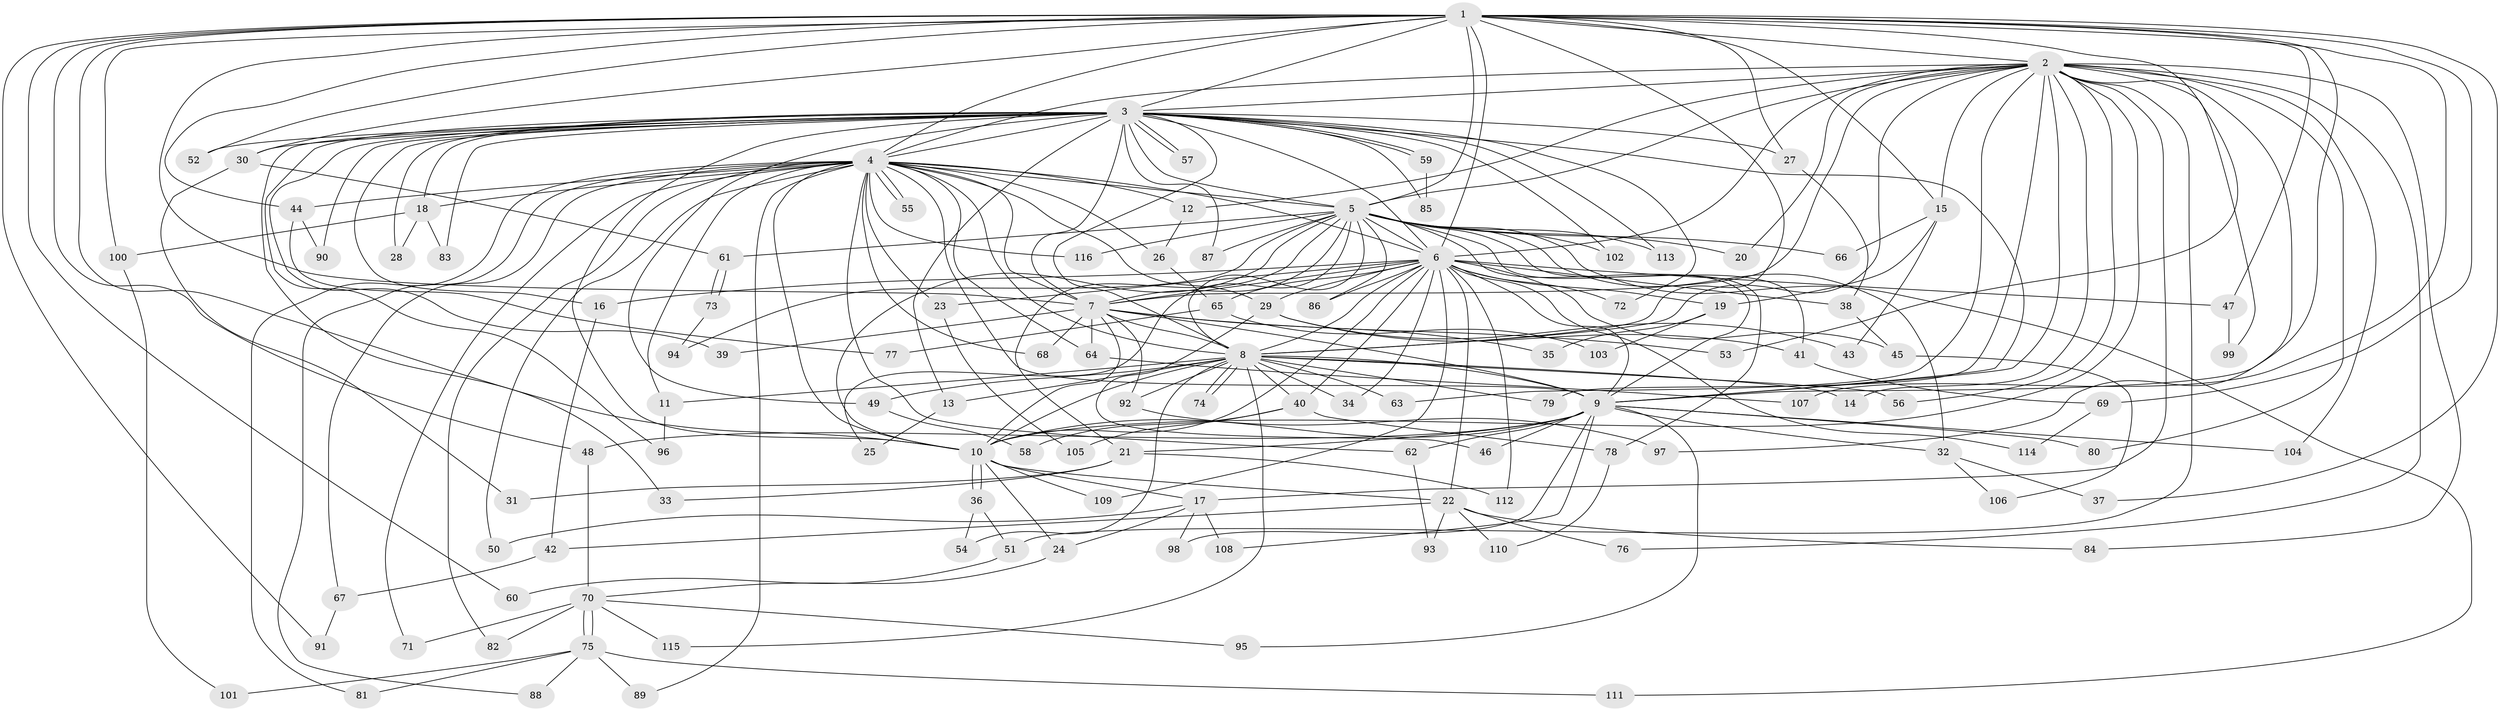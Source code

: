 // coarse degree distribution, {18: 0.017241379310344827, 2: 0.25862068965517243, 3: 0.27586206896551724, 22: 0.017241379310344827, 4: 0.1206896551724138, 20: 0.05172413793103448, 1: 0.06896551724137931, 5: 0.10344827586206896, 6: 0.034482758620689655, 17: 0.017241379310344827, 14: 0.017241379310344827, 21: 0.017241379310344827}
// Generated by graph-tools (version 1.1) at 2025/36/03/04/25 23:36:15]
// undirected, 116 vertices, 257 edges
graph export_dot {
  node [color=gray90,style=filled];
  1;
  2;
  3;
  4;
  5;
  6;
  7;
  8;
  9;
  10;
  11;
  12;
  13;
  14;
  15;
  16;
  17;
  18;
  19;
  20;
  21;
  22;
  23;
  24;
  25;
  26;
  27;
  28;
  29;
  30;
  31;
  32;
  33;
  34;
  35;
  36;
  37;
  38;
  39;
  40;
  41;
  42;
  43;
  44;
  45;
  46;
  47;
  48;
  49;
  50;
  51;
  52;
  53;
  54;
  55;
  56;
  57;
  58;
  59;
  60;
  61;
  62;
  63;
  64;
  65;
  66;
  67;
  68;
  69;
  70;
  71;
  72;
  73;
  74;
  75;
  76;
  77;
  78;
  79;
  80;
  81;
  82;
  83;
  84;
  85;
  86;
  87;
  88;
  89;
  90;
  91;
  92;
  93;
  94;
  95;
  96;
  97;
  98;
  99;
  100;
  101;
  102;
  103;
  104;
  105;
  106;
  107;
  108;
  109;
  110;
  111;
  112;
  113;
  114;
  115;
  116;
  1 -- 2;
  1 -- 3;
  1 -- 4;
  1 -- 5;
  1 -- 6;
  1 -- 7;
  1 -- 8;
  1 -- 9;
  1 -- 10;
  1 -- 15;
  1 -- 27;
  1 -- 30;
  1 -- 37;
  1 -- 44;
  1 -- 47;
  1 -- 48;
  1 -- 52;
  1 -- 53;
  1 -- 60;
  1 -- 69;
  1 -- 91;
  1 -- 100;
  1 -- 107;
  2 -- 3;
  2 -- 4;
  2 -- 5;
  2 -- 6;
  2 -- 7;
  2 -- 8;
  2 -- 9;
  2 -- 10;
  2 -- 12;
  2 -- 14;
  2 -- 15;
  2 -- 17;
  2 -- 20;
  2 -- 51;
  2 -- 56;
  2 -- 63;
  2 -- 76;
  2 -- 79;
  2 -- 80;
  2 -- 84;
  2 -- 97;
  2 -- 99;
  2 -- 104;
  3 -- 4;
  3 -- 5;
  3 -- 6;
  3 -- 7;
  3 -- 8;
  3 -- 9;
  3 -- 10;
  3 -- 13;
  3 -- 16;
  3 -- 18;
  3 -- 27;
  3 -- 28;
  3 -- 30;
  3 -- 33;
  3 -- 39;
  3 -- 49;
  3 -- 52;
  3 -- 57;
  3 -- 57;
  3 -- 59;
  3 -- 59;
  3 -- 72;
  3 -- 83;
  3 -- 85;
  3 -- 87;
  3 -- 90;
  3 -- 96;
  3 -- 102;
  3 -- 113;
  4 -- 5;
  4 -- 6;
  4 -- 7;
  4 -- 8;
  4 -- 9;
  4 -- 10;
  4 -- 11;
  4 -- 12;
  4 -- 18;
  4 -- 23;
  4 -- 26;
  4 -- 29;
  4 -- 44;
  4 -- 50;
  4 -- 55;
  4 -- 55;
  4 -- 62;
  4 -- 64;
  4 -- 67;
  4 -- 68;
  4 -- 71;
  4 -- 81;
  4 -- 82;
  4 -- 88;
  4 -- 89;
  4 -- 116;
  5 -- 6;
  5 -- 7;
  5 -- 8;
  5 -- 9;
  5 -- 10;
  5 -- 20;
  5 -- 21;
  5 -- 25;
  5 -- 32;
  5 -- 41;
  5 -- 61;
  5 -- 66;
  5 -- 78;
  5 -- 86;
  5 -- 87;
  5 -- 94;
  5 -- 102;
  5 -- 111;
  5 -- 113;
  5 -- 116;
  6 -- 7;
  6 -- 8;
  6 -- 9;
  6 -- 10;
  6 -- 16;
  6 -- 19;
  6 -- 22;
  6 -- 23;
  6 -- 29;
  6 -- 34;
  6 -- 38;
  6 -- 40;
  6 -- 45;
  6 -- 47;
  6 -- 65;
  6 -- 72;
  6 -- 86;
  6 -- 109;
  6 -- 112;
  6 -- 114;
  7 -- 8;
  7 -- 9;
  7 -- 10;
  7 -- 35;
  7 -- 39;
  7 -- 53;
  7 -- 64;
  7 -- 68;
  7 -- 92;
  8 -- 9;
  8 -- 10;
  8 -- 11;
  8 -- 13;
  8 -- 14;
  8 -- 34;
  8 -- 40;
  8 -- 49;
  8 -- 54;
  8 -- 56;
  8 -- 63;
  8 -- 74;
  8 -- 74;
  8 -- 79;
  8 -- 92;
  8 -- 115;
  9 -- 10;
  9 -- 21;
  9 -- 32;
  9 -- 46;
  9 -- 48;
  9 -- 62;
  9 -- 80;
  9 -- 95;
  9 -- 98;
  9 -- 104;
  9 -- 108;
  10 -- 17;
  10 -- 22;
  10 -- 24;
  10 -- 36;
  10 -- 36;
  10 -- 109;
  11 -- 96;
  12 -- 26;
  13 -- 25;
  15 -- 19;
  15 -- 43;
  15 -- 66;
  16 -- 42;
  17 -- 24;
  17 -- 50;
  17 -- 98;
  17 -- 108;
  18 -- 28;
  18 -- 83;
  18 -- 100;
  19 -- 35;
  19 -- 103;
  21 -- 31;
  21 -- 33;
  21 -- 112;
  22 -- 42;
  22 -- 76;
  22 -- 84;
  22 -- 93;
  22 -- 110;
  23 -- 105;
  24 -- 70;
  26 -- 65;
  27 -- 38;
  29 -- 41;
  29 -- 43;
  29 -- 46;
  30 -- 31;
  30 -- 61;
  32 -- 37;
  32 -- 106;
  36 -- 51;
  36 -- 54;
  38 -- 45;
  40 -- 58;
  40 -- 78;
  40 -- 105;
  41 -- 69;
  42 -- 67;
  44 -- 77;
  44 -- 90;
  45 -- 106;
  47 -- 99;
  48 -- 70;
  49 -- 58;
  51 -- 60;
  59 -- 85;
  61 -- 73;
  61 -- 73;
  62 -- 93;
  64 -- 107;
  65 -- 77;
  65 -- 103;
  67 -- 91;
  69 -- 114;
  70 -- 71;
  70 -- 75;
  70 -- 75;
  70 -- 82;
  70 -- 95;
  70 -- 115;
  73 -- 94;
  75 -- 81;
  75 -- 88;
  75 -- 89;
  75 -- 101;
  75 -- 111;
  78 -- 110;
  92 -- 97;
  100 -- 101;
}
